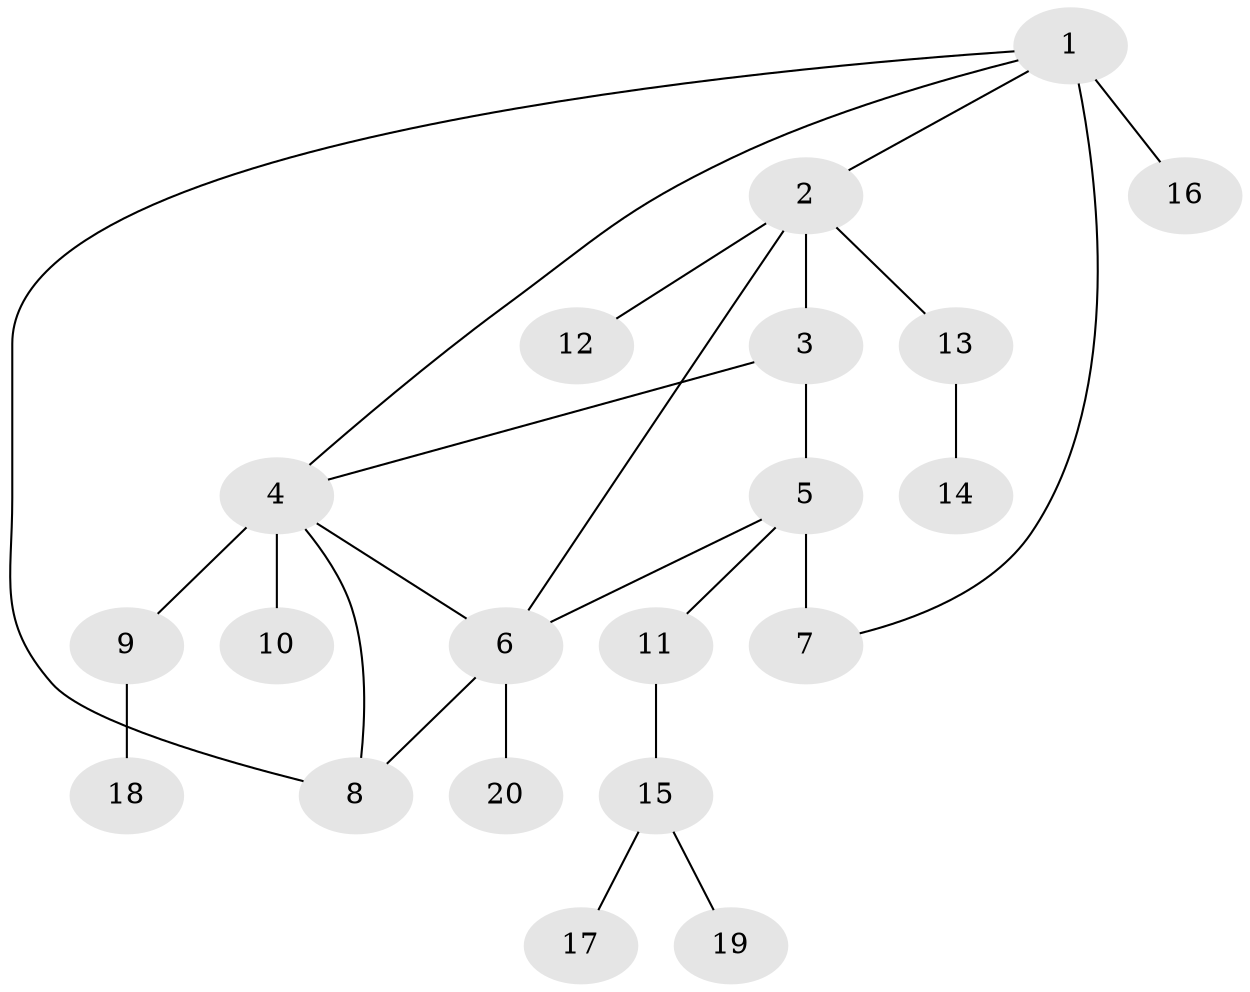// original degree distribution, {4: 0.04081632653061224, 5: 0.02040816326530612, 7: 0.061224489795918366, 11: 0.02040816326530612, 3: 0.08163265306122448, 13: 0.02040816326530612, 2: 0.14285714285714285, 1: 0.6122448979591837}
// Generated by graph-tools (version 1.1) at 2025/52/03/04/25 22:52:47]
// undirected, 20 vertices, 25 edges
graph export_dot {
  node [color=gray90,style=filled];
  1;
  2;
  3;
  4;
  5;
  6;
  7;
  8;
  9;
  10;
  11;
  12;
  13;
  14;
  15;
  16;
  17;
  18;
  19;
  20;
  1 -- 2 [weight=1.0];
  1 -- 4 [weight=1.0];
  1 -- 7 [weight=2.0];
  1 -- 8 [weight=1.0];
  1 -- 16 [weight=2.0];
  2 -- 3 [weight=4.0];
  2 -- 6 [weight=1.0];
  2 -- 12 [weight=1.0];
  2 -- 13 [weight=1.0];
  3 -- 4 [weight=1.0];
  3 -- 5 [weight=1.0];
  4 -- 6 [weight=1.0];
  4 -- 8 [weight=1.0];
  4 -- 9 [weight=1.0];
  4 -- 10 [weight=5.0];
  5 -- 6 [weight=2.0];
  5 -- 7 [weight=10.0];
  5 -- 11 [weight=1.0];
  6 -- 8 [weight=1.0];
  6 -- 20 [weight=1.0];
  9 -- 18 [weight=1.0];
  11 -- 15 [weight=1.0];
  13 -- 14 [weight=1.0];
  15 -- 17 [weight=1.0];
  15 -- 19 [weight=1.0];
}

